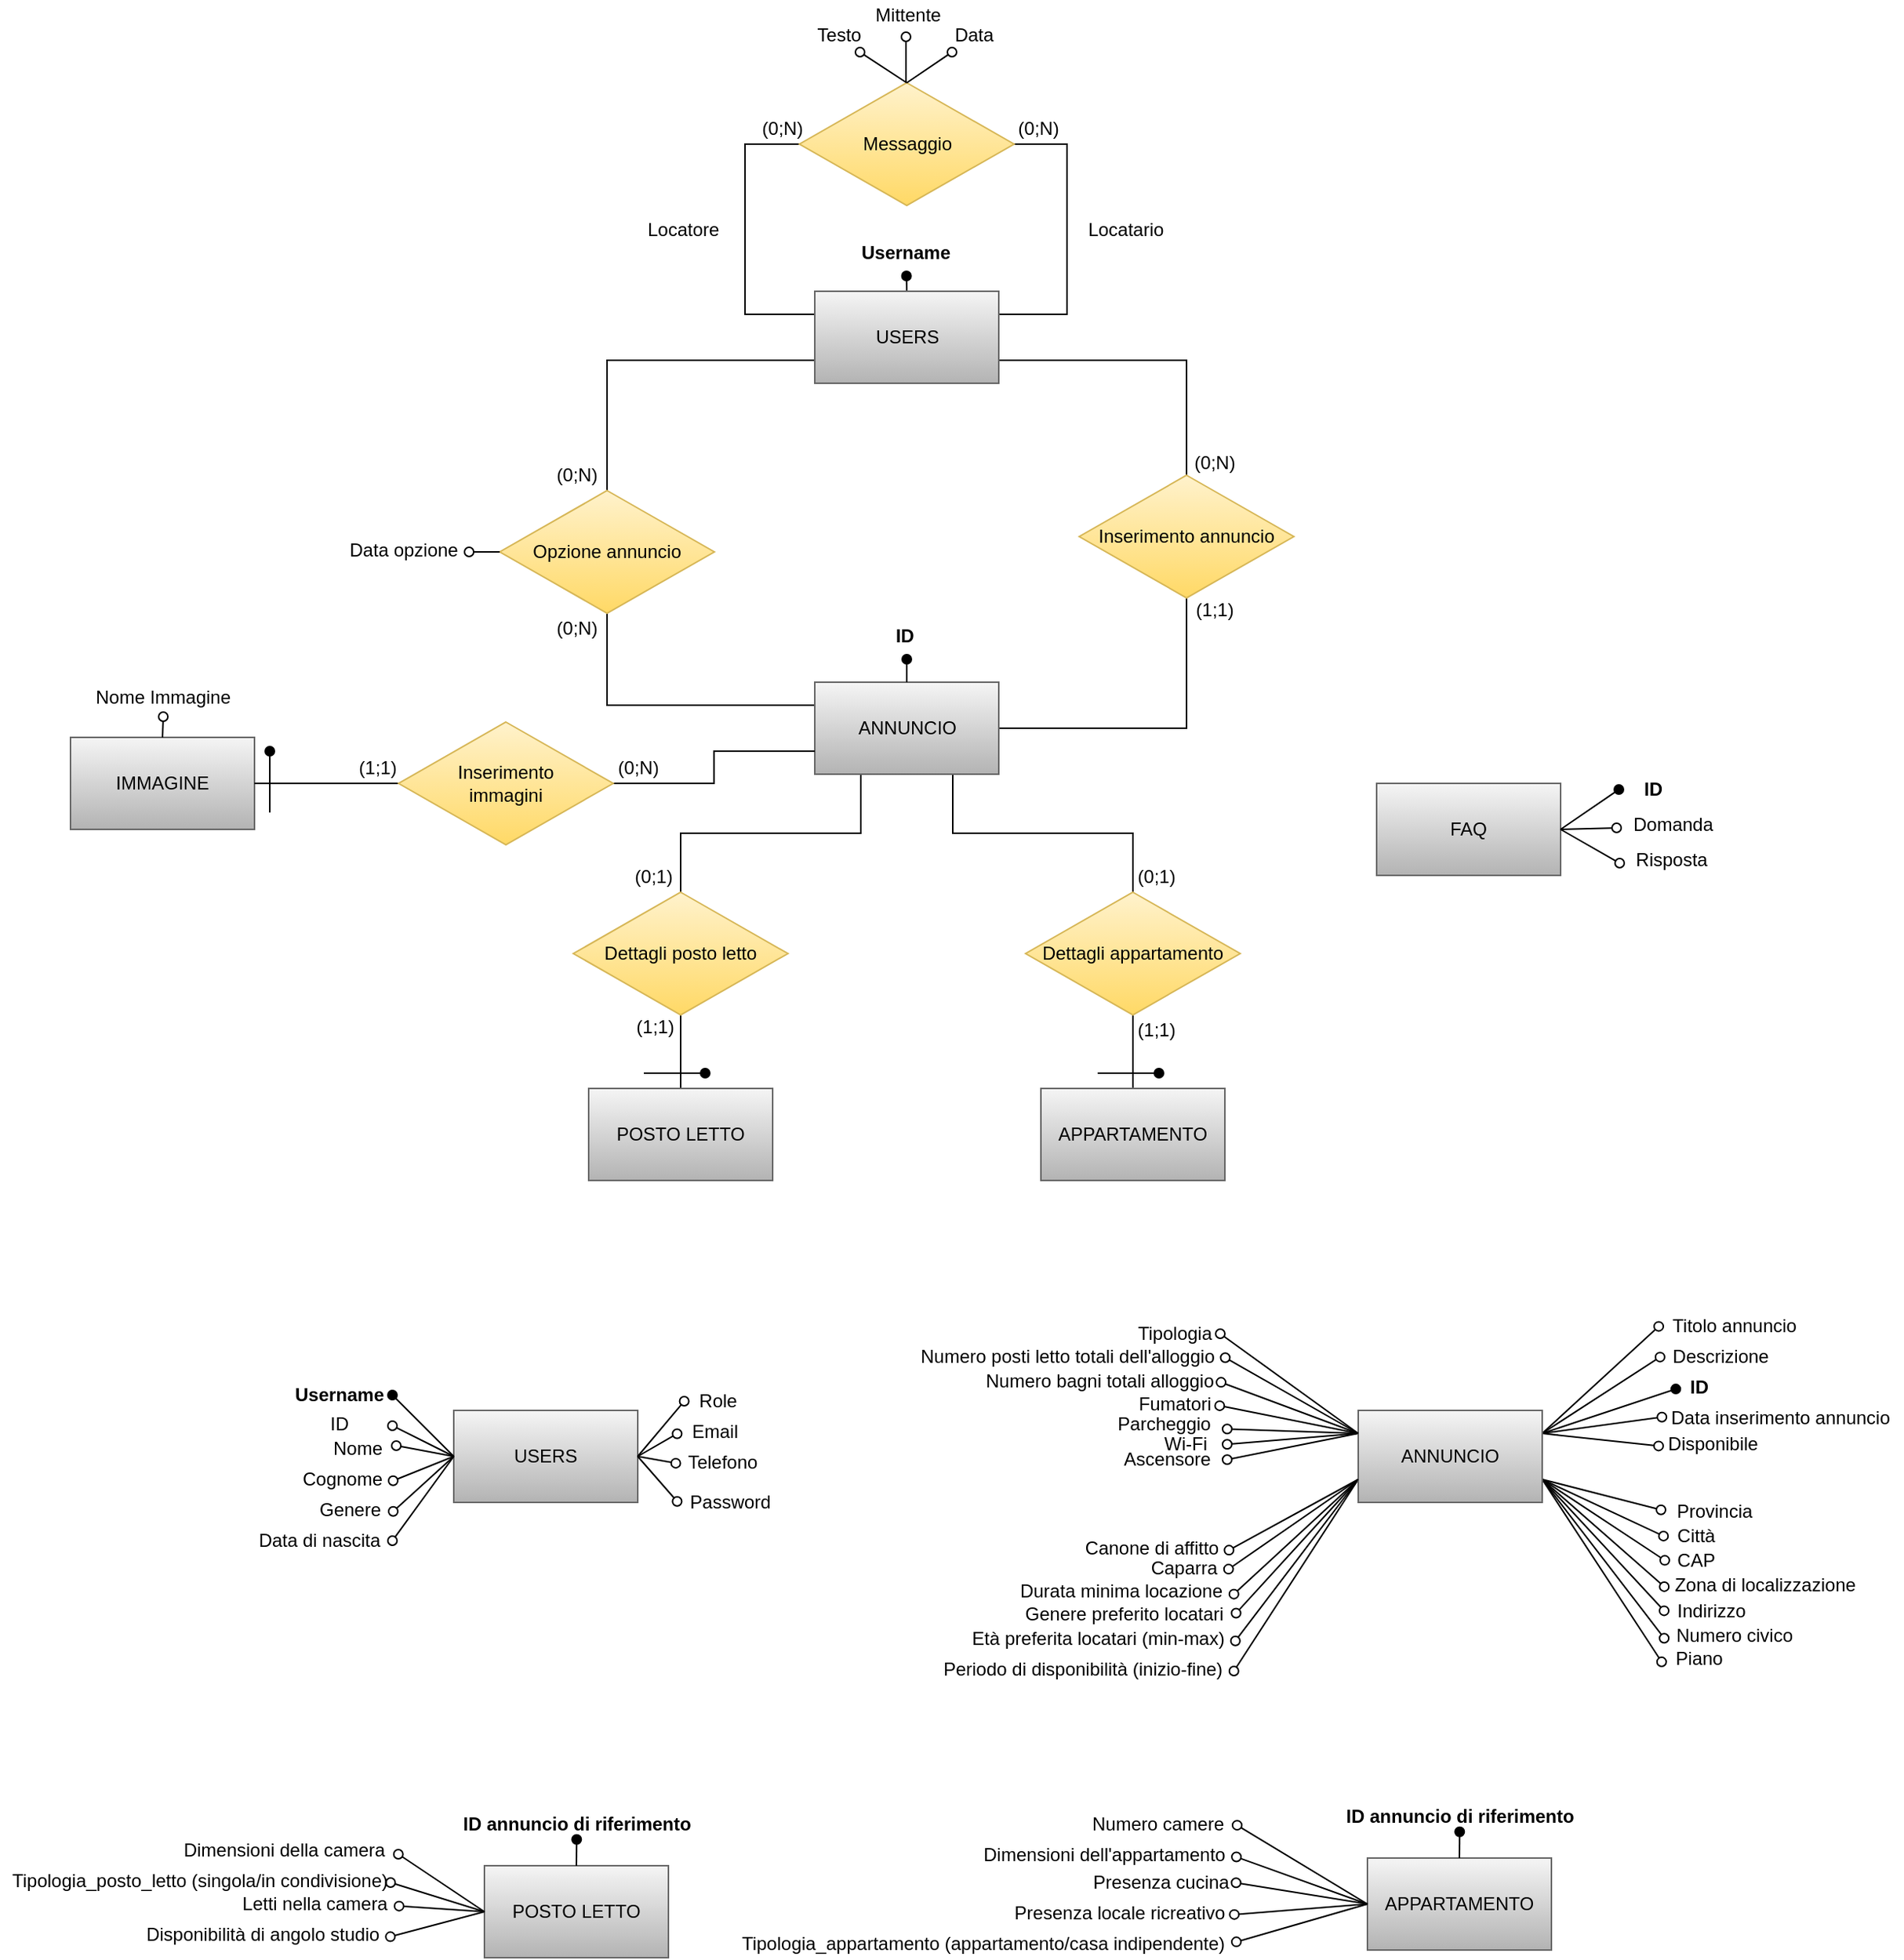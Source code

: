 <mxfile version="18.1.3" type="device"><diagram id="O3zKpDQ2nNEQrpeJruWH" name="Pagina-1"><mxGraphModel dx="4246" dy="598" grid="1" gridSize="10" guides="1" tooltips="1" connect="1" arrows="1" fold="1" page="1" pageScale="1" pageWidth="3300" pageHeight="4681" math="0" shadow="0"><root><mxCell id="0"/><mxCell id="1" parent="0"/><mxCell id="C7hE1TcIRQqq_KR0mx07-32" style="edgeStyle=orthogonalEdgeStyle;rounded=0;orthogonalLoop=1;jettySize=auto;html=1;entryX=0.5;entryY=0;entryDx=0;entryDy=0;endArrow=none;endFill=0;exitX=0;exitY=0.75;exitDx=0;exitDy=0;" parent="1" source="gT-5u3_eLqpOGsdre49_-2" target="C7hE1TcIRQqq_KR0mx07-29" edge="1"><mxGeometry relative="1" as="geometry"><mxPoint x="-1300" y="654" as="sourcePoint"/></mxGeometry></mxCell><mxCell id="C7hE1TcIRQqq_KR0mx07-3" value="" style="endArrow=oval;html=1;rounded=0;exitX=0.5;exitY=0;exitDx=0;exitDy=0;endFill=1;" parent="1" source="gT-5u3_eLqpOGsdre49_-2" target="C7hE1TcIRQqq_KR0mx07-4" edge="1"><mxGeometry width="50" height="50" relative="1" as="geometry"><mxPoint x="-975" y="439" as="sourcePoint"/><mxPoint x="-1005" y="435" as="targetPoint"/></mxGeometry></mxCell><mxCell id="C7hE1TcIRQqq_KR0mx07-4" value="Username" style="text;html=1;strokeColor=none;fillColor=none;align=center;verticalAlign=middle;whiteSpace=wrap;rounded=0;fontStyle=1" parent="1" vertex="1"><mxGeometry x="-1075" y="420" width="60" height="30" as="geometry"/></mxCell><mxCell id="0qXozeDiy7yDxmNitYIF-8" value="" style="edgeStyle=orthogonalEdgeStyle;rounded=0;orthogonalLoop=1;jettySize=auto;html=1;endArrow=none;endFill=0;" parent="1" source="C7hE1TcIRQqq_KR0mx07-8" target="0qXozeDiy7yDxmNitYIF-3" edge="1"><mxGeometry relative="1" as="geometry"/></mxCell><mxCell id="C7hE1TcIRQqq_KR0mx07-8" value="APPARTAMENTO" style="rounded=0;whiteSpace=wrap;html=1;fillColor=#f5f5f5;gradientColor=#b3b3b3;strokeColor=#666666;" parent="1" vertex="1"><mxGeometry x="-957" y="980" width="120" height="60" as="geometry"/></mxCell><mxCell id="C7hE1TcIRQqq_KR0mx07-41" style="edgeStyle=orthogonalEdgeStyle;rounded=0;orthogonalLoop=1;jettySize=auto;html=1;entryX=0.5;entryY=1;entryDx=0;entryDy=0;endArrow=none;endFill=0;" parent="1" source="C7hE1TcIRQqq_KR0mx07-9" target="C7hE1TcIRQqq_KR0mx07-39" edge="1"><mxGeometry relative="1" as="geometry"/></mxCell><mxCell id="C7hE1TcIRQqq_KR0mx07-56" style="edgeStyle=orthogonalEdgeStyle;rounded=0;orthogonalLoop=1;jettySize=auto;html=1;entryX=0.5;entryY=1;entryDx=0;entryDy=0;endArrow=none;endFill=0;exitX=0;exitY=0.25;exitDx=0;exitDy=0;" parent="1" source="C7hE1TcIRQqq_KR0mx07-9" target="C7hE1TcIRQqq_KR0mx07-29" edge="1"><mxGeometry relative="1" as="geometry"><Array as="points"><mxPoint x="-1240" y="730"/></Array></mxGeometry></mxCell><mxCell id="0qXozeDiy7yDxmNitYIF-5" style="edgeStyle=orthogonalEdgeStyle;rounded=0;orthogonalLoop=1;jettySize=auto;html=1;exitX=0.25;exitY=1;exitDx=0;exitDy=0;endArrow=none;endFill=0;" parent="1" source="C7hE1TcIRQqq_KR0mx07-9" target="0qXozeDiy7yDxmNitYIF-4" edge="1"><mxGeometry relative="1" as="geometry"/></mxCell><mxCell id="0qXozeDiy7yDxmNitYIF-6" style="edgeStyle=orthogonalEdgeStyle;rounded=0;orthogonalLoop=1;jettySize=auto;html=1;exitX=0.75;exitY=1;exitDx=0;exitDy=0;entryX=0.5;entryY=0;entryDx=0;entryDy=0;endArrow=none;endFill=0;" parent="1" source="C7hE1TcIRQqq_KR0mx07-9" target="0qXozeDiy7yDxmNitYIF-3" edge="1"><mxGeometry relative="1" as="geometry"/></mxCell><mxCell id="C7hE1TcIRQqq_KR0mx07-9" value="ANNUNCIO" style="rounded=0;whiteSpace=wrap;html=1;fillColor=#f5f5f5;gradientColor=#b3b3b3;strokeColor=#666666;" parent="1" vertex="1"><mxGeometry x="-1104.5" y="715" width="120" height="60" as="geometry"/></mxCell><mxCell id="C7hE1TcIRQqq_KR0mx07-11" value="FAQ" style="rounded=0;whiteSpace=wrap;html=1;fillColor=#f5f5f5;gradientColor=#b3b3b3;strokeColor=#666666;" parent="1" vertex="1"><mxGeometry x="-738" y="781" width="120" height="60" as="geometry"/></mxCell><mxCell id="C7hE1TcIRQqq_KR0mx07-29" value="Opzione annuncio" style="rhombus;whiteSpace=wrap;html=1;fillColor=#fff2cc;gradientColor=#ffd966;strokeColor=#d6b656;" parent="1" vertex="1"><mxGeometry x="-1310" y="590" width="140" height="80" as="geometry"/></mxCell><mxCell id="C7hE1TcIRQqq_KR0mx07-42" style="edgeStyle=orthogonalEdgeStyle;rounded=0;orthogonalLoop=1;jettySize=auto;html=1;entryX=1;entryY=0.75;entryDx=0;entryDy=0;endArrow=none;endFill=0;exitX=0.5;exitY=0;exitDx=0;exitDy=0;" parent="1" source="C7hE1TcIRQqq_KR0mx07-39" target="gT-5u3_eLqpOGsdre49_-2" edge="1"><mxGeometry relative="1" as="geometry"><Array as="points"><mxPoint x="-862" y="505"/></Array><mxPoint x="-740" y="654" as="targetPoint"/></mxGeometry></mxCell><mxCell id="C7hE1TcIRQqq_KR0mx07-39" value="Inserimento annuncio" style="rhombus;whiteSpace=wrap;html=1;fillColor=#fff2cc;gradientColor=#ffd966;strokeColor=#d6b656;" parent="1" vertex="1"><mxGeometry x="-932" y="580" width="140" height="80" as="geometry"/></mxCell><mxCell id="C7hE1TcIRQqq_KR0mx07-54" value="(0;N)" style="text;html=1;align=center;verticalAlign=middle;resizable=0;points=[];autosize=1;strokeColor=none;fillColor=none;" parent="1" vertex="1"><mxGeometry x="-1280" y="570" width="40" height="20" as="geometry"/></mxCell><mxCell id="C7hE1TcIRQqq_KR0mx07-59" value="(0;N)" style="text;html=1;align=center;verticalAlign=middle;resizable=0;points=[];autosize=1;strokeColor=none;fillColor=none;" parent="1" vertex="1"><mxGeometry x="-1280" y="670" width="40" height="20" as="geometry"/></mxCell><mxCell id="C7hE1TcIRQqq_KR0mx07-61" value="(1;1)" style="text;html=1;align=center;verticalAlign=middle;resizable=0;points=[];autosize=1;strokeColor=none;fillColor=none;" parent="1" vertex="1"><mxGeometry x="-864" y="658" width="40" height="20" as="geometry"/></mxCell><mxCell id="C7hE1TcIRQqq_KR0mx07-62" value="(0;N)" style="text;html=1;align=center;verticalAlign=middle;resizable=0;points=[];autosize=1;strokeColor=none;fillColor=none;" parent="1" vertex="1"><mxGeometry x="-864" y="562" width="40" height="20" as="geometry"/></mxCell><mxCell id="C7hE1TcIRQqq_KR0mx07-64" value="USERS" style="rounded=0;whiteSpace=wrap;html=1;fillColor=#f5f5f5;gradientColor=#b3b3b3;strokeColor=#666666;" parent="1" vertex="1"><mxGeometry x="-1340" y="1190" width="120" height="60" as="geometry"/></mxCell><mxCell id="C7hE1TcIRQqq_KR0mx07-65" value="Username" style="text;html=1;align=center;verticalAlign=middle;resizable=0;points=[];autosize=1;strokeColor=none;fillColor=none;fontStyle=1" parent="1" vertex="1"><mxGeometry x="-1450.5" y="1170" width="70" height="20" as="geometry"/></mxCell><mxCell id="C7hE1TcIRQqq_KR0mx07-66" value="Nome" style="text;html=1;align=center;verticalAlign=middle;resizable=0;points=[];autosize=1;strokeColor=none;fillColor=none;" parent="1" vertex="1"><mxGeometry x="-1428" y="1205" width="50" height="20" as="geometry"/></mxCell><mxCell id="C7hE1TcIRQqq_KR0mx07-67" value="Cognome" style="text;html=1;align=center;verticalAlign=middle;resizable=0;points=[];autosize=1;strokeColor=none;fillColor=none;" parent="1" vertex="1"><mxGeometry x="-1448" y="1225" width="70" height="20" as="geometry"/></mxCell><mxCell id="C7hE1TcIRQqq_KR0mx07-68" value="Data di nascita" style="text;html=1;align=center;verticalAlign=middle;resizable=0;points=[];autosize=1;strokeColor=none;fillColor=none;" parent="1" vertex="1"><mxGeometry x="-1478" y="1265" width="100" height="20" as="geometry"/></mxCell><mxCell id="C7hE1TcIRQqq_KR0mx07-69" value="Genere" style="text;html=1;align=center;verticalAlign=middle;resizable=0;points=[];autosize=1;strokeColor=none;fillColor=none;" parent="1" vertex="1"><mxGeometry x="-1438" y="1245" width="60" height="20" as="geometry"/></mxCell><mxCell id="C7hE1TcIRQqq_KR0mx07-70" value="Email" style="text;html=1;align=center;verticalAlign=middle;resizable=0;points=[];autosize=1;strokeColor=none;fillColor=none;" parent="1" vertex="1"><mxGeometry x="-1195" y="1194" width="50" height="20" as="geometry"/></mxCell><mxCell id="C7hE1TcIRQqq_KR0mx07-71" value="Telefono" style="text;html=1;align=center;verticalAlign=middle;resizable=0;points=[];autosize=1;strokeColor=none;fillColor=none;" parent="1" vertex="1"><mxGeometry x="-1195" y="1214" width="60" height="20" as="geometry"/></mxCell><mxCell id="C7hE1TcIRQqq_KR0mx07-80" value="POSTO LETTO" style="rounded=0;whiteSpace=wrap;html=1;fillColor=#f5f5f5;gradientColor=#b3b3b3;strokeColor=#666666;" parent="1" vertex="1"><mxGeometry x="-1320" y="1487" width="120" height="60" as="geometry"/></mxCell><mxCell id="C7hE1TcIRQqq_KR0mx07-85" value="Tipologia_posto_letto&amp;nbsp;(singola/in condivisione)" style="text;html=1;align=center;verticalAlign=middle;resizable=0;points=[];autosize=1;strokeColor=none;fillColor=none;" parent="1" vertex="1"><mxGeometry x="-1636" y="1487" width="260" height="20" as="geometry"/></mxCell><mxCell id="C7hE1TcIRQqq_KR0mx07-106" value="Dimensioni della camera" style="text;html=1;align=center;verticalAlign=middle;resizable=0;points=[];autosize=1;strokeColor=none;fillColor=none;" parent="1" vertex="1"><mxGeometry x="-1526" y="1467" width="150" height="20" as="geometry"/></mxCell><mxCell id="C7hE1TcIRQqq_KR0mx07-107" value="Numero posti letto totali dell'alloggio" style="text;html=1;align=center;verticalAlign=middle;resizable=0;points=[];autosize=1;strokeColor=none;fillColor=none;" parent="1" vertex="1"><mxGeometry x="-1045.5" y="1144.5" width="210" height="20" as="geometry"/></mxCell><mxCell id="C7hE1TcIRQqq_KR0mx07-108" value="Letti nella camera" style="text;html=1;align=center;verticalAlign=middle;resizable=0;points=[];autosize=1;strokeColor=none;fillColor=none;" parent="1" vertex="1"><mxGeometry x="-1486" y="1502" width="110" height="20" as="geometry"/></mxCell><mxCell id="C7hE1TcIRQqq_KR0mx07-109" value="Disponibilità di angolo studio" style="text;html=1;align=center;verticalAlign=middle;resizable=0;points=[];autosize=1;strokeColor=none;fillColor=none;" parent="1" vertex="1"><mxGeometry x="-1550.5" y="1522" width="170" height="20" as="geometry"/></mxCell><mxCell id="C7hE1TcIRQqq_KR0mx07-112" value="APPARTAMENTO" style="rounded=0;whiteSpace=wrap;html=1;fillColor=#f5f5f5;gradientColor=#b3b3b3;strokeColor=#666666;" parent="1" vertex="1"><mxGeometry x="-744" y="1482" width="120" height="60" as="geometry"/></mxCell><mxCell id="C7hE1TcIRQqq_KR0mx07-113" value="Descrizione" style="text;html=1;align=center;verticalAlign=middle;resizable=0;points=[];autosize=1;strokeColor=none;fillColor=none;" parent="1" vertex="1"><mxGeometry x="-554" y="1144.5" width="80" height="20" as="geometry"/></mxCell><mxCell id="C7hE1TcIRQqq_KR0mx07-114" value="Titolo annuncio" style="text;html=1;align=center;verticalAlign=middle;resizable=0;points=[];autosize=1;strokeColor=none;fillColor=none;" parent="1" vertex="1"><mxGeometry x="-555" y="1124.5" width="100" height="20" as="geometry"/></mxCell><mxCell id="C7hE1TcIRQqq_KR0mx07-115" value="&lt;b&gt;ID&lt;/b&gt;" style="text;html=1;align=center;verticalAlign=middle;resizable=0;points=[];autosize=1;strokeColor=none;fillColor=none;" parent="1" vertex="1"><mxGeometry x="-543" y="1164.5" width="30" height="20" as="geometry"/></mxCell><mxCell id="C7hE1TcIRQqq_KR0mx07-118" value="Canone di affitto" style="text;html=1;align=center;verticalAlign=middle;resizable=0;points=[];autosize=1;strokeColor=none;fillColor=none;" parent="1" vertex="1"><mxGeometry x="-935.5" y="1270" width="100" height="20" as="geometry"/></mxCell><mxCell id="C7hE1TcIRQqq_KR0mx07-119" value="Periodo di disponibilità (inizio-fine)" style="text;html=1;align=center;verticalAlign=middle;resizable=0;points=[];autosize=1;strokeColor=none;fillColor=none;" parent="1" vertex="1"><mxGeometry x="-1030.5" y="1349" width="200" height="20" as="geometry"/></mxCell><mxCell id="C7hE1TcIRQqq_KR0mx07-120" value="Durata minima locazione" style="text;html=1;align=center;verticalAlign=middle;resizable=0;points=[];autosize=1;strokeColor=none;fillColor=none;" parent="1" vertex="1"><mxGeometry x="-980.5" y="1298" width="150" height="20" as="geometry"/></mxCell><mxCell id="C7hE1TcIRQqq_KR0mx07-121" value="Genere preferito locatari" style="text;html=1;align=center;verticalAlign=middle;resizable=0;points=[];autosize=1;strokeColor=none;fillColor=none;" parent="1" vertex="1"><mxGeometry x="-978.5" y="1313" width="150" height="20" as="geometry"/></mxCell><mxCell id="C7hE1TcIRQqq_KR0mx07-122" value="Età preferita locatari (min-max)" style="text;html=1;align=center;verticalAlign=middle;resizable=0;points=[];autosize=1;strokeColor=none;fillColor=none;" parent="1" vertex="1"><mxGeometry x="-1010.5" y="1329" width="180" height="20" as="geometry"/></mxCell><mxCell id="C7hE1TcIRQqq_KR0mx07-123" value="Fumatori" style="text;html=1;align=center;verticalAlign=middle;resizable=0;points=[];autosize=1;strokeColor=none;fillColor=none;" parent="1" vertex="1"><mxGeometry x="-900.5" y="1176.09" width="60" height="20" as="geometry"/></mxCell><mxCell id="C7hE1TcIRQqq_KR0mx07-125" value="Numero camere" style="text;html=1;align=center;verticalAlign=middle;resizable=0;points=[];autosize=1;strokeColor=none;fillColor=none;" parent="1" vertex="1"><mxGeometry x="-931" y="1450" width="100" height="20" as="geometry"/></mxCell><mxCell id="C7hE1TcIRQqq_KR0mx07-126" value="Piano" style="text;html=1;align=center;verticalAlign=middle;resizable=0;points=[];autosize=1;strokeColor=none;fillColor=none;" parent="1" vertex="1"><mxGeometry x="-553" y="1342" width="50" height="20" as="geometry"/></mxCell><mxCell id="C7hE1TcIRQqq_KR0mx07-127" value="Numero bagni totali alloggio" style="text;html=1;align=center;verticalAlign=middle;resizable=0;points=[];autosize=1;strokeColor=none;fillColor=none;" parent="1" vertex="1"><mxGeometry x="-999" y="1160.5" width="160" height="20" as="geometry"/></mxCell><mxCell id="C7hE1TcIRQqq_KR0mx07-128" value="Ascensore" style="text;html=1;align=center;verticalAlign=middle;resizable=0;points=[];autosize=1;strokeColor=none;fillColor=none;" parent="1" vertex="1"><mxGeometry x="-910.5" y="1211.91" width="70" height="20" as="geometry"/></mxCell><mxCell id="C7hE1TcIRQqq_KR0mx07-129" value="Data inserimento annuncio" style="text;html=1;align=center;verticalAlign=middle;resizable=0;points=[];autosize=1;strokeColor=none;fillColor=none;" parent="1" vertex="1"><mxGeometry x="-555" y="1184.5" width="160" height="20" as="geometry"/></mxCell><mxCell id="C7hE1TcIRQqq_KR0mx07-130" value="Dimensioni dell'appartamento" style="text;html=1;align=center;verticalAlign=middle;resizable=0;points=[];autosize=1;strokeColor=none;fillColor=none;" parent="1" vertex="1"><mxGeometry x="-1001" y="1470" width="170" height="20" as="geometry"/></mxCell><mxCell id="C7hE1TcIRQqq_KR0mx07-131" value="Wi-Fi" style="text;html=1;align=center;verticalAlign=middle;resizable=0;points=[];autosize=1;strokeColor=none;fillColor=none;" parent="1" vertex="1"><mxGeometry x="-883.5" y="1202.09" width="40" height="20" as="geometry"/></mxCell><mxCell id="C7hE1TcIRQqq_KR0mx07-132" value="Presenza cucina" style="text;html=1;align=center;verticalAlign=middle;resizable=0;points=[];autosize=1;strokeColor=none;fillColor=none;" parent="1" vertex="1"><mxGeometry x="-929" y="1487.5" width="100" height="20" as="geometry"/></mxCell><mxCell id="C7hE1TcIRQqq_KR0mx07-133" value="Presenza locale ricreativo" style="text;html=1;align=center;verticalAlign=middle;resizable=0;points=[];autosize=1;strokeColor=none;fillColor=none;" parent="1" vertex="1"><mxGeometry x="-981" y="1507.5" width="150" height="20" as="geometry"/></mxCell><mxCell id="C7hE1TcIRQqq_KR0mx07-134" value="Zona di localizzazione" style="text;html=1;align=center;verticalAlign=middle;resizable=0;points=[];autosize=1;strokeColor=none;fillColor=none;" parent="1" vertex="1"><mxGeometry x="-550" y="1294" width="130" height="20" as="geometry"/></mxCell><mxCell id="C7hE1TcIRQqq_KR0mx07-135" value="Città" style="text;html=1;align=center;verticalAlign=middle;resizable=0;points=[];autosize=1;strokeColor=none;fillColor=none;" parent="1" vertex="1"><mxGeometry x="-550" y="1262" width="40" height="20" as="geometry"/></mxCell><mxCell id="C7hE1TcIRQqq_KR0mx07-136" value="CAP" style="text;html=1;align=center;verticalAlign=middle;resizable=0;points=[];autosize=1;strokeColor=none;fillColor=none;" parent="1" vertex="1"><mxGeometry x="-550" y="1278" width="40" height="20" as="geometry"/></mxCell><mxCell id="C7hE1TcIRQqq_KR0mx07-137" value="Provincia" style="text;html=1;align=center;verticalAlign=middle;resizable=0;points=[];autosize=1;strokeColor=none;fillColor=none;" parent="1" vertex="1"><mxGeometry x="-553" y="1246" width="70" height="20" as="geometry"/></mxCell><mxCell id="C7hE1TcIRQqq_KR0mx07-138" value="Indirizzo" style="text;html=1;align=center;verticalAlign=middle;resizable=0;points=[];autosize=1;strokeColor=none;fillColor=none;" parent="1" vertex="1"><mxGeometry x="-550" y="1311" width="60" height="20" as="geometry"/></mxCell><mxCell id="C7hE1TcIRQqq_KR0mx07-139" value="Numero civico" style="text;html=1;align=center;verticalAlign=middle;resizable=0;points=[];autosize=1;strokeColor=none;fillColor=none;" parent="1" vertex="1"><mxGeometry x="-550" y="1327" width="90" height="20" as="geometry"/></mxCell><mxCell id="C7hE1TcIRQqq_KR0mx07-140" value="" style="endArrow=oval;html=1;rounded=0;exitX=1;exitY=0.5;exitDx=0;exitDy=0;endFill=0;entryX=-0.058;entryY=0.6;entryDx=0;entryDy=0;entryPerimeter=0;" parent="1" source="C7hE1TcIRQqq_KR0mx07-11" target="C7hE1TcIRQqq_KR0mx07-141" edge="1"><mxGeometry width="50" height="50" relative="1" as="geometry"><mxPoint x="-358" y="605" as="sourcePoint"/><mxPoint x="-578" y="821" as="targetPoint"/></mxGeometry></mxCell><mxCell id="C7hE1TcIRQqq_KR0mx07-141" value="Risposta" style="text;html=1;align=center;verticalAlign=middle;resizable=0;points=[];autosize=1;strokeColor=none;fillColor=none;" parent="1" vertex="1"><mxGeometry x="-576" y="821" width="60" height="20" as="geometry"/></mxCell><mxCell id="C7hE1TcIRQqq_KR0mx07-143" value="Domanda" style="text;html=1;align=center;verticalAlign=middle;resizable=0;points=[];autosize=1;strokeColor=none;fillColor=none;fontStyle=0" parent="1" vertex="1"><mxGeometry x="-580" y="798" width="70" height="20" as="geometry"/></mxCell><mxCell id="C7hE1TcIRQqq_KR0mx07-144" value="Tipologia_appartamento (appartamento/casa indipendente)" style="text;html=1;align=center;verticalAlign=middle;resizable=0;points=[];autosize=1;strokeColor=none;fillColor=none;" parent="1" vertex="1"><mxGeometry x="-1160.5" y="1527.5" width="330" height="20" as="geometry"/></mxCell><mxCell id="C7hE1TcIRQqq_KR0mx07-146" value="Disponibile" style="text;html=1;align=center;verticalAlign=middle;resizable=0;points=[];autosize=1;strokeColor=none;fillColor=none;" parent="1" vertex="1"><mxGeometry x="-554" y="1201.5" width="70" height="20" as="geometry"/></mxCell><mxCell id="C7hE1TcIRQqq_KR0mx07-147" value="" style="endArrow=oval;html=1;rounded=0;exitX=0;exitY=0.5;exitDx=0;exitDy=0;endFill=0;entryX=1.01;entryY=0.4;entryDx=0;entryDy=0;entryPerimeter=0;" parent="1" source="C7hE1TcIRQqq_KR0mx07-64" target="C7hE1TcIRQqq_KR0mx07-66" edge="1"><mxGeometry width="50" height="50" relative="1" as="geometry"><mxPoint x="-1540" y="820" as="sourcePoint"/><mxPoint x="-1380" y="1200" as="targetPoint"/></mxGeometry></mxCell><mxCell id="C7hE1TcIRQqq_KR0mx07-150" value="" style="endArrow=oval;html=1;rounded=0;exitX=0;exitY=0.5;exitDx=0;exitDy=0;endFill=0;entryX=0.978;entryY=0.543;entryDx=0;entryDy=0;entryPerimeter=0;" parent="1" source="C7hE1TcIRQqq_KR0mx07-64" target="C7hE1TcIRQqq_KR0mx07-67" edge="1"><mxGeometry width="50" height="50" relative="1" as="geometry"><mxPoint x="-1330" y="1230.0" as="sourcePoint"/><mxPoint x="-1370" y="1210.0" as="targetPoint"/></mxGeometry></mxCell><mxCell id="C7hE1TcIRQqq_KR0mx07-152" value="" style="endArrow=oval;html=1;rounded=0;exitX=0;exitY=0.5;exitDx=0;exitDy=0;endFill=0;entryX=0.975;entryY=0.543;entryDx=0;entryDy=0;entryPerimeter=0;" parent="1" source="C7hE1TcIRQqq_KR0mx07-64" target="C7hE1TcIRQqq_KR0mx07-69" edge="1"><mxGeometry width="50" height="50" relative="1" as="geometry"><mxPoint x="-1330" y="1230.0" as="sourcePoint"/><mxPoint x="-1369.54" y="1230.86" as="targetPoint"/></mxGeometry></mxCell><mxCell id="C7hE1TcIRQqq_KR0mx07-153" value="" style="endArrow=oval;html=1;rounded=0;endFill=0;entryX=0.98;entryY=0.5;entryDx=0;entryDy=0;entryPerimeter=0;" parent="1" target="C7hE1TcIRQqq_KR0mx07-68" edge="1"><mxGeometry width="50" height="50" relative="1" as="geometry"><mxPoint x="-1340" y="1220" as="sourcePoint"/><mxPoint x="-1369.5" y="1250.86" as="targetPoint"/></mxGeometry></mxCell><mxCell id="C7hE1TcIRQqq_KR0mx07-154" value="" style="endArrow=oval;html=1;rounded=0;exitX=1;exitY=0.5;exitDx=0;exitDy=0;endFill=0;entryX=0.014;entryY=0.561;entryDx=0;entryDy=0;entryPerimeter=0;" parent="1" source="C7hE1TcIRQqq_KR0mx07-64" target="C7hE1TcIRQqq_KR0mx07-70" edge="1"><mxGeometry width="50" height="50" relative="1" as="geometry"><mxPoint x="-1330" y="1230.0" as="sourcePoint"/><mxPoint x="-1370" y="1210.0" as="targetPoint"/></mxGeometry></mxCell><mxCell id="C7hE1TcIRQqq_KR0mx07-155" value="" style="endArrow=oval;html=1;rounded=0;exitX=1;exitY=0.5;exitDx=0;exitDy=0;endFill=0;entryX=-0.003;entryY=0.522;entryDx=0;entryDy=0;entryPerimeter=0;" parent="1" source="C7hE1TcIRQqq_KR0mx07-64" target="C7hE1TcIRQqq_KR0mx07-71" edge="1"><mxGeometry width="50" height="50" relative="1" as="geometry"><mxPoint x="-1210" y="1230.0" as="sourcePoint"/><mxPoint x="-1184.3" y="1215.22" as="targetPoint"/></mxGeometry></mxCell><mxCell id="C7hE1TcIRQqq_KR0mx07-162" value="" style="endArrow=oval;html=1;rounded=0;exitX=0;exitY=0.5;exitDx=0;exitDy=0;endFill=1;" parent="1" source="C7hE1TcIRQqq_KR0mx07-64" edge="1"><mxGeometry width="50" height="50" relative="1" as="geometry"><mxPoint x="-1222" y="850" as="sourcePoint"/><mxPoint x="-1380" y="1180" as="targetPoint"/></mxGeometry></mxCell><mxCell id="C7hE1TcIRQqq_KR0mx07-176" value="" style="endArrow=oval;html=1;rounded=0;endFill=0;exitX=0;exitY=0.5;exitDx=0;exitDy=0;entryX=0.995;entryY=0.565;entryDx=0;entryDy=0;entryPerimeter=0;" parent="1" source="C7hE1TcIRQqq_KR0mx07-80" target="C7hE1TcIRQqq_KR0mx07-109" edge="1"><mxGeometry width="50" height="50" relative="1" as="geometry"><mxPoint x="-1321.5" y="1557" as="sourcePoint"/><mxPoint x="-1371.66" y="1560.9" as="targetPoint"/></mxGeometry></mxCell><mxCell id="C7hE1TcIRQqq_KR0mx07-178" value="" style="endArrow=oval;html=1;rounded=0;endFill=0;exitX=0;exitY=0.25;exitDx=0;exitDy=0;entryX=0.994;entryY=0.556;entryDx=0;entryDy=0;entryPerimeter=0;" parent="1" source="0qXozeDiy7yDxmNitYIF-13" target="C7hE1TcIRQqq_KR0mx07-107" edge="1"><mxGeometry width="50" height="50" relative="1" as="geometry"><mxPoint x="-1330" y="1534" as="sourcePoint"/><mxPoint x="-1389.68" y="1492.72" as="targetPoint"/></mxGeometry></mxCell><mxCell id="C7hE1TcIRQqq_KR0mx07-179" value="" style="endArrow=oval;html=1;rounded=0;endFill=0;exitX=0;exitY=0.5;exitDx=0;exitDy=0;entryX=1.003;entryY=0.566;entryDx=0;entryDy=0;entryPerimeter=0;" parent="1" source="C7hE1TcIRQqq_KR0mx07-80" target="C7hE1TcIRQqq_KR0mx07-108" edge="1"><mxGeometry width="50" height="50" relative="1" as="geometry"><mxPoint x="-1310" y="1512" as="sourcePoint"/><mxPoint x="-1369.26" y="1453.12" as="targetPoint"/></mxGeometry></mxCell><mxCell id="C7hE1TcIRQqq_KR0mx07-180" value="" style="endArrow=oval;html=1;rounded=0;endFill=0;exitX=0;exitY=0.5;exitDx=0;exitDy=0;entryX=0.98;entryY=0.55;entryDx=0;entryDy=0;entryPerimeter=0;" parent="1" source="C7hE1TcIRQqq_KR0mx07-80" target="C7hE1TcIRQqq_KR0mx07-85" edge="1"><mxGeometry width="50" height="50" relative="1" as="geometry"><mxPoint x="-1310" y="1512" as="sourcePoint"/><mxPoint x="-1370.67" y="1434.32" as="targetPoint"/></mxGeometry></mxCell><mxCell id="C7hE1TcIRQqq_KR0mx07-181" value="" style="endArrow=oval;html=1;rounded=0;endFill=0;exitX=0;exitY=0.5;exitDx=0;exitDy=0;entryX=0.999;entryY=0.624;entryDx=0;entryDy=0;entryPerimeter=0;" parent="1" source="C7hE1TcIRQqq_KR0mx07-80" target="C7hE1TcIRQqq_KR0mx07-106" edge="1"><mxGeometry width="50" height="50" relative="1" as="geometry"><mxPoint x="-1310" y="1512" as="sourcePoint"/><mxPoint x="-1370" y="1418.0" as="targetPoint"/></mxGeometry></mxCell><mxCell id="C7hE1TcIRQqq_KR0mx07-183" value="Password" style="text;html=1;align=center;verticalAlign=middle;resizable=0;points=[];autosize=1;strokeColor=none;fillColor=none;" parent="1" vertex="1"><mxGeometry x="-1195" y="1240" width="70" height="20" as="geometry"/></mxCell><mxCell id="C7hE1TcIRQqq_KR0mx07-184" value="" style="endArrow=oval;html=1;rounded=0;endFill=0;entryX=0.01;entryY=0.47;entryDx=0;entryDy=0;entryPerimeter=0;" parent="1" target="C7hE1TcIRQqq_KR0mx07-183" edge="1"><mxGeometry width="50" height="50" relative="1" as="geometry"><mxPoint x="-1220" y="1220" as="sourcePoint"/><mxPoint x="-1185.18" y="1240.44" as="targetPoint"/></mxGeometry></mxCell><mxCell id="C7hE1TcIRQqq_KR0mx07-198" value="" style="endArrow=oval;html=1;rounded=0;endFill=0;exitX=0;exitY=0.75;exitDx=0;exitDy=0;entryX=0.997;entryY=0.55;entryDx=0;entryDy=0;entryPerimeter=0;" parent="1" source="0qXozeDiy7yDxmNitYIF-13" target="C7hE1TcIRQqq_KR0mx07-119" edge="1"><mxGeometry width="50" height="50" relative="1" as="geometry"><mxPoint x="-763.5" y="1234" as="sourcePoint"/><mxPoint x="-819.9" y="1340" as="targetPoint"/></mxGeometry></mxCell><mxCell id="C7hE1TcIRQqq_KR0mx07-199" value="" style="endArrow=oval;html=1;rounded=0;endFill=0;exitX=0;exitY=0.75;exitDx=0;exitDy=0;entryX=1.002;entryY=0.568;entryDx=0;entryDy=0;entryPerimeter=0;" parent="1" source="0qXozeDiy7yDxmNitYIF-13" target="C7hE1TcIRQqq_KR0mx07-122" edge="1"><mxGeometry width="50" height="50" relative="1" as="geometry"><mxPoint x="-763.5" y="1234" as="sourcePoint"/><mxPoint x="-828.5" y="1323" as="targetPoint"/></mxGeometry></mxCell><mxCell id="C7hE1TcIRQqq_KR0mx07-200" value="" style="endArrow=oval;html=1;rounded=0;endFill=0;exitX=0;exitY=0.75;exitDx=0;exitDy=0;entryX=0.992;entryY=0.464;entryDx=0;entryDy=0;entryPerimeter=0;" parent="1" source="0qXozeDiy7yDxmNitYIF-13" target="C7hE1TcIRQqq_KR0mx07-121" edge="1"><mxGeometry width="50" height="50" relative="1" as="geometry"><mxPoint x="-763.5" y="1234" as="sourcePoint"/><mxPoint x="-828.5" y="1313" as="targetPoint"/></mxGeometry></mxCell><mxCell id="C7hE1TcIRQqq_KR0mx07-201" value="" style="endArrow=oval;html=1;rounded=0;endFill=0;entryX=0.996;entryY=0.591;entryDx=0;entryDy=0;entryPerimeter=0;exitX=0;exitY=0.75;exitDx=0;exitDy=0;" parent="1" source="0qXozeDiy7yDxmNitYIF-13" target="C7hE1TcIRQqq_KR0mx07-120" edge="1"><mxGeometry width="50" height="50" relative="1" as="geometry"><mxPoint x="-750" y="1240" as="sourcePoint"/><mxPoint x="-821.7" y="1295.18" as="targetPoint"/></mxGeometry></mxCell><mxCell id="C7hE1TcIRQqq_KR0mx07-202" value="" style="endArrow=oval;html=1;rounded=0;endFill=0;exitX=0;exitY=0.75;exitDx=0;exitDy=0;entryX=1.012;entryY=0.559;entryDx=0;entryDy=0;entryPerimeter=0;" parent="1" source="0qXozeDiy7yDxmNitYIF-13" target="C7hE1TcIRQqq_KR0mx07-118" edge="1"><mxGeometry width="50" height="50" relative="1" as="geometry"><mxPoint x="-763.5" y="1234" as="sourcePoint"/><mxPoint x="-828.5" y="1283" as="targetPoint"/></mxGeometry></mxCell><mxCell id="C7hE1TcIRQqq_KR0mx07-203" value="" style="endArrow=oval;html=1;rounded=0;endFill=0;exitX=0;exitY=0.5;exitDx=0;exitDy=0;entryX=1.003;entryY=0.459;entryDx=0;entryDy=0;entryPerimeter=0;" parent="1" source="C7hE1TcIRQqq_KR0mx07-112" target="C7hE1TcIRQqq_KR0mx07-144" edge="1"><mxGeometry width="50" height="50" relative="1" as="geometry"><mxPoint x="-744" y="1497.18" as="sourcePoint"/><mxPoint x="-803.44" y="1535.4" as="targetPoint"/></mxGeometry></mxCell><mxCell id="C7hE1TcIRQqq_KR0mx07-204" value="" style="endArrow=oval;html=1;rounded=0;endFill=0;exitX=0;exitY=0.5;exitDx=0;exitDy=0;entryX=1.001;entryY=0.566;entryDx=0;entryDy=0;entryPerimeter=0;" parent="1" source="C7hE1TcIRQqq_KR0mx07-112" target="C7hE1TcIRQqq_KR0mx07-133" edge="1"><mxGeometry width="50" height="50" relative="1" as="geometry"><mxPoint x="-744" y="1497.18" as="sourcePoint"/><mxPoint x="-809" y="1523" as="targetPoint"/></mxGeometry></mxCell><mxCell id="C7hE1TcIRQqq_KR0mx07-205" value="" style="endArrow=oval;html=1;rounded=0;endFill=0;exitX=0;exitY=0.25;exitDx=0;exitDy=0;" parent="1" source="0qXozeDiy7yDxmNitYIF-13" edge="1"><mxGeometry width="50" height="50" relative="1" as="geometry"><mxPoint x="-770.5" y="1213.09" as="sourcePoint"/><mxPoint x="-835.5" y="1222.09" as="targetPoint"/></mxGeometry></mxCell><mxCell id="C7hE1TcIRQqq_KR0mx07-206" value="" style="endArrow=oval;html=1;rounded=0;endFill=0;exitX=0;exitY=0.25;exitDx=0;exitDy=0;" parent="1" source="0qXozeDiy7yDxmNitYIF-13" edge="1"><mxGeometry width="50" height="50" relative="1" as="geometry"><mxPoint x="-770.5" y="1213.09" as="sourcePoint"/><mxPoint x="-835.5" y="1212.09" as="targetPoint"/></mxGeometry></mxCell><mxCell id="C7hE1TcIRQqq_KR0mx07-207" value="" style="endArrow=oval;html=1;rounded=0;endFill=0;exitX=0;exitY=0.25;exitDx=0;exitDy=0;entryX=1.002;entryY=0.543;entryDx=0;entryDy=0;entryPerimeter=0;" parent="1" source="0qXozeDiy7yDxmNitYIF-13" target="C7hE1TcIRQqq_KR0mx07-123" edge="1"><mxGeometry width="50" height="50" relative="1" as="geometry"><mxPoint x="-770.5" y="1213.27" as="sourcePoint"/><mxPoint x="-835.5" y="1192.09" as="targetPoint"/></mxGeometry></mxCell><mxCell id="C7hE1TcIRQqq_KR0mx07-208" value="" style="endArrow=oval;html=1;rounded=0;endFill=0;exitX=0;exitY=0.5;exitDx=0;exitDy=0;entryX=0.993;entryY=0.533;entryDx=0;entryDy=0;entryPerimeter=0;" parent="1" source="C7hE1TcIRQqq_KR0mx07-112" target="C7hE1TcIRQqq_KR0mx07-132" edge="1"><mxGeometry width="50" height="50" relative="1" as="geometry"><mxPoint x="-757" y="1536.5" as="sourcePoint"/><mxPoint x="-891.7" y="1357.5" as="targetPoint"/></mxGeometry></mxCell><mxCell id="C7hE1TcIRQqq_KR0mx07-209" value="" style="endArrow=oval;html=1;rounded=0;endFill=0;exitX=0;exitY=0.25;exitDx=0;exitDy=0;entryX=0.997;entryY=0.559;entryDx=0;entryDy=0;entryPerimeter=0;" parent="1" source="0qXozeDiy7yDxmNitYIF-13" target="C7hE1TcIRQqq_KR0mx07-127" edge="1"><mxGeometry width="50" height="50" relative="1" as="geometry"><mxPoint x="-665" y="1541.18" as="sourcePoint"/><mxPoint x="-724.26" y="1482.3" as="targetPoint"/></mxGeometry></mxCell><mxCell id="C7hE1TcIRQqq_KR0mx07-211" value="" style="endArrow=oval;html=1;rounded=0;endFill=0;exitX=0;exitY=0.5;exitDx=0;exitDy=0;entryX=1.02;entryY=0.529;entryDx=0;entryDy=0;entryPerimeter=0;" parent="1" source="C7hE1TcIRQqq_KR0mx07-112" target="C7hE1TcIRQqq_KR0mx07-125" edge="1"><mxGeometry width="50" height="50" relative="1" as="geometry"><mxPoint x="-744" y="1497.18" as="sourcePoint"/><mxPoint x="-804" y="1403.18" as="targetPoint"/></mxGeometry></mxCell><mxCell id="C7hE1TcIRQqq_KR0mx07-212" value="" style="endArrow=oval;html=1;rounded=0;endFill=0;exitX=0;exitY=0.5;exitDx=0;exitDy=0;entryX=1.009;entryY=0.564;entryDx=0;entryDy=0;entryPerimeter=0;" parent="1" source="C7hE1TcIRQqq_KR0mx07-112" target="C7hE1TcIRQqq_KR0mx07-130" edge="1"><mxGeometry width="50" height="50" relative="1" as="geometry"><mxPoint x="-744" y="1497.18" as="sourcePoint"/><mxPoint x="-804.15" y="1388.66" as="targetPoint"/></mxGeometry></mxCell><mxCell id="C7hE1TcIRQqq_KR0mx07-214" value="" style="endArrow=oval;html=1;rounded=0;exitX=1;exitY=0.25;exitDx=0;exitDy=0;endFill=1;entryX=0.005;entryY=0.577;entryDx=0;entryDy=0;entryPerimeter=0;" parent="1" source="0qXozeDiy7yDxmNitYIF-13" target="C7hE1TcIRQqq_KR0mx07-115" edge="1"><mxGeometry width="50" height="50" relative="1" as="geometry"><mxPoint x="-611" y="1235.5" as="sourcePoint"/><mxPoint x="-560.96" y="1160.1" as="targetPoint"/></mxGeometry></mxCell><mxCell id="C7hE1TcIRQqq_KR0mx07-215" value="" style="endArrow=oval;html=1;rounded=0;exitX=1;exitY=0.25;exitDx=0;exitDy=0;endFill=0;entryX=0.01;entryY=0.535;entryDx=0;entryDy=0;entryPerimeter=0;" parent="1" source="0qXozeDiy7yDxmNitYIF-13" target="C7hE1TcIRQqq_KR0mx07-114" edge="1"><mxGeometry width="50" height="50" relative="1" as="geometry"><mxPoint x="-611" y="1235.5" as="sourcePoint"/><mxPoint x="-564.5" y="1124.5" as="targetPoint"/></mxGeometry></mxCell><mxCell id="C7hE1TcIRQqq_KR0mx07-216" value="" style="endArrow=oval;html=1;rounded=0;endFill=0;entryX=0.011;entryY=0.535;entryDx=0;entryDy=0;entryPerimeter=0;exitX=1;exitY=0.25;exitDx=0;exitDy=0;" parent="1" source="0qXozeDiy7yDxmNitYIF-13" target="C7hE1TcIRQqq_KR0mx07-113" edge="1"><mxGeometry width="50" height="50" relative="1" as="geometry"><mxPoint x="-630" y="1200" as="sourcePoint"/><mxPoint x="-560.96" y="1140.54" as="targetPoint"/></mxGeometry></mxCell><mxCell id="C7hE1TcIRQqq_KR0mx07-217" value="" style="endArrow=oval;html=1;rounded=0;exitX=1;exitY=0.25;exitDx=0;exitDy=0;endFill=0;entryX=-0.007;entryY=0.494;entryDx=0;entryDy=0;entryPerimeter=0;" parent="1" source="0qXozeDiy7yDxmNitYIF-13" edge="1"><mxGeometry width="50" height="50" relative="1" as="geometry"><mxPoint x="-611" y="1235.5" as="sourcePoint"/><mxPoint x="-551.91" y="1194.38" as="targetPoint"/></mxGeometry></mxCell><mxCell id="C7hE1TcIRQqq_KR0mx07-219" value="" style="endArrow=oval;html=1;rounded=0;exitX=1;exitY=0.75;exitDx=0;exitDy=0;endFill=0;entryX=0.007;entryY=0.444;entryDx=0;entryDy=0;entryPerimeter=0;" parent="1" source="0qXozeDiy7yDxmNitYIF-13" target="C7hE1TcIRQqq_KR0mx07-137" edge="1"><mxGeometry width="50" height="50" relative="1" as="geometry"><mxPoint x="-610" y="1255.0" as="sourcePoint"/><mxPoint x="-560.03" y="1230.04" as="targetPoint"/></mxGeometry></mxCell><mxCell id="C7hE1TcIRQqq_KR0mx07-220" value="" style="endArrow=oval;html=1;rounded=0;exitX=1;exitY=0.75;exitDx=0;exitDy=0;endFill=0;entryX=-0.022;entryY=0.498;entryDx=0;entryDy=0;entryPerimeter=0;" parent="1" source="0qXozeDiy7yDxmNitYIF-13" target="C7hE1TcIRQqq_KR0mx07-135" edge="1"><mxGeometry width="50" height="50" relative="1" as="geometry"><mxPoint x="-610" y="1255.0" as="sourcePoint"/><mxPoint x="-561.72" y="1248.92" as="targetPoint"/></mxGeometry></mxCell><mxCell id="C7hE1TcIRQqq_KR0mx07-221" value="" style="endArrow=oval;html=1;rounded=0;exitX=1;exitY=0.75;exitDx=0;exitDy=0;endFill=0;entryX=-0.001;entryY=0.49;entryDx=0;entryDy=0;entryPerimeter=0;" parent="1" source="0qXozeDiy7yDxmNitYIF-13" target="C7hE1TcIRQqq_KR0mx07-136" edge="1"><mxGeometry width="50" height="50" relative="1" as="geometry"><mxPoint x="-610" y="1255.0" as="sourcePoint"/><mxPoint x="-561.72" y="1265.28" as="targetPoint"/></mxGeometry></mxCell><mxCell id="C7hE1TcIRQqq_KR0mx07-222" value="" style="endArrow=oval;html=1;rounded=0;exitX=1;exitY=0.75;exitDx=0;exitDy=0;endFill=0;entryX=-0.003;entryY=0.548;entryDx=0;entryDy=0;entryPerimeter=0;" parent="1" source="0qXozeDiy7yDxmNitYIF-13" target="C7hE1TcIRQqq_KR0mx07-134" edge="1"><mxGeometry width="50" height="50" relative="1" as="geometry"><mxPoint x="-610" y="1255.0" as="sourcePoint"/><mxPoint x="-549.17" y="1287.2" as="targetPoint"/></mxGeometry></mxCell><mxCell id="C7hE1TcIRQqq_KR0mx07-223" value="" style="endArrow=oval;html=1;rounded=0;exitX=1;exitY=0.75;exitDx=0;exitDy=0;endFill=0;entryX=-0.008;entryY=0.485;entryDx=0;entryDy=0;entryPerimeter=0;" parent="1" source="0qXozeDiy7yDxmNitYIF-13" target="C7hE1TcIRQqq_KR0mx07-138" edge="1"><mxGeometry width="50" height="50" relative="1" as="geometry"><mxPoint x="-610" y="1255.0" as="sourcePoint"/><mxPoint x="-559.62" y="1299.84" as="targetPoint"/></mxGeometry></mxCell><mxCell id="C7hE1TcIRQqq_KR0mx07-224" value="" style="endArrow=oval;html=1;rounded=0;exitX=1;exitY=0.75;exitDx=0;exitDy=0;endFill=0;entryX=-0.005;entryY=0.581;entryDx=0;entryDy=0;entryPerimeter=0;" parent="1" source="0qXozeDiy7yDxmNitYIF-13" target="C7hE1TcIRQqq_KR0mx07-139" edge="1"><mxGeometry width="50" height="50" relative="1" as="geometry"><mxPoint x="-610" y="1255.0" as="sourcePoint"/><mxPoint x="-559.1" y="1315.94" as="targetPoint"/></mxGeometry></mxCell><mxCell id="C7hE1TcIRQqq_KR0mx07-225" value="" style="endArrow=oval;html=1;rounded=0;exitX=1;exitY=0.75;exitDx=0;exitDy=0;endFill=0;entryX=0.018;entryY=0.602;entryDx=0;entryDy=0;entryPerimeter=0;" parent="1" source="0qXozeDiy7yDxmNitYIF-13" target="C7hE1TcIRQqq_KR0mx07-126" edge="1"><mxGeometry width="50" height="50" relative="1" as="geometry"><mxPoint x="-610" y="1255.0" as="sourcePoint"/><mxPoint x="-560" y="1330.04" as="targetPoint"/></mxGeometry></mxCell><mxCell id="C7hE1TcIRQqq_KR0mx07-226" value="" style="endArrow=oval;html=1;rounded=0;exitX=1;exitY=0.25;exitDx=0;exitDy=0;endFill=0;entryX=-0.001;entryY=0.585;entryDx=0;entryDy=0;entryPerimeter=0;" parent="1" source="0qXozeDiy7yDxmNitYIF-13" target="C7hE1TcIRQqq_KR0mx07-146" edge="1"><mxGeometry width="50" height="50" relative="1" as="geometry"><mxPoint x="-610" y="1255.0" as="sourcePoint"/><mxPoint x="-559.37" y="1367.88" as="targetPoint"/></mxGeometry></mxCell><mxCell id="C7hE1TcIRQqq_KR0mx07-229" value="ID&amp;nbsp;" style="text;html=1;strokeColor=none;fillColor=none;align=center;verticalAlign=middle;whiteSpace=wrap;rounded=0;fontStyle=1" parent="1" vertex="1"><mxGeometry x="-1084.5" y="670" width="80" height="30" as="geometry"/></mxCell><mxCell id="C7hE1TcIRQqq_KR0mx07-230" value="" style="endArrow=oval;html=1;rounded=0;exitX=0.5;exitY=0;exitDx=0;exitDy=0;endFill=1;entryX=0.5;entryY=1;entryDx=0;entryDy=0;" parent="1" source="C7hE1TcIRQqq_KR0mx07-9" target="C7hE1TcIRQqq_KR0mx07-229" edge="1"><mxGeometry width="50" height="50" relative="1" as="geometry"><mxPoint x="-770" y="880" as="sourcePoint"/><mxPoint x="-750" y="880" as="targetPoint"/></mxGeometry></mxCell><mxCell id="NfyPmBd88ZcC2sg1bYUx-1" value="Parcheggio" style="text;html=1;align=center;verticalAlign=middle;resizable=0;points=[];autosize=1;strokeColor=none;fillColor=none;" parent="1" vertex="1"><mxGeometry x="-917.5" y="1189.09" width="80" height="20" as="geometry"/></mxCell><mxCell id="NfyPmBd88ZcC2sg1bYUx-2" value="" style="endArrow=oval;html=1;rounded=0;endFill=0;exitX=0;exitY=0.25;exitDx=0;exitDy=0;" parent="1" source="0qXozeDiy7yDxmNitYIF-13" edge="1"><mxGeometry width="50" height="50" relative="1" as="geometry"><mxPoint x="-770.5" y="1213.09" as="sourcePoint"/><mxPoint x="-835.5" y="1202.09" as="targetPoint"/></mxGeometry></mxCell><mxCell id="OVplGScndYINIynV8gTi-2" style="edgeStyle=orthogonalEdgeStyle;rounded=0;orthogonalLoop=1;jettySize=auto;html=1;entryX=1;entryY=0.25;entryDx=0;entryDy=0;endArrow=none;endFill=0;" parent="1" source="OVplGScndYINIynV8gTi-1" target="gT-5u3_eLqpOGsdre49_-2" edge="1"><mxGeometry relative="1" as="geometry"><mxPoint x="-845" y="403" as="targetPoint"/><Array as="points"><mxPoint x="-940" y="364"/><mxPoint x="-940" y="475"/></Array></mxGeometry></mxCell><mxCell id="OVplGScndYINIynV8gTi-3" style="edgeStyle=orthogonalEdgeStyle;rounded=0;orthogonalLoop=1;jettySize=auto;html=1;entryX=0;entryY=0.25;entryDx=0;entryDy=0;endArrow=none;endFill=0;" parent="1" source="OVplGScndYINIynV8gTi-1" target="gT-5u3_eLqpOGsdre49_-2" edge="1"><mxGeometry relative="1" as="geometry"><mxPoint x="-1255" y="403" as="targetPoint"/><Array as="points"><mxPoint x="-1150" y="364"/><mxPoint x="-1150" y="475"/></Array></mxGeometry></mxCell><mxCell id="OVplGScndYINIynV8gTi-1" value="Messaggio" style="rhombus;whiteSpace=wrap;html=1;fillColor=#fff2cc;gradientColor=#ffd966;strokeColor=#d6b656;" parent="1" vertex="1"><mxGeometry x="-1114.5" y="324" width="140" height="80" as="geometry"/></mxCell><mxCell id="OVplGScndYINIynV8gTi-4" value="" style="endArrow=oval;html=1;rounded=0;exitX=0.5;exitY=0;exitDx=0;exitDy=0;endFill=0;" parent="1" source="OVplGScndYINIynV8gTi-1" edge="1"><mxGeometry width="50" height="50" relative="1" as="geometry"><mxPoint x="-1263" y="640" as="sourcePoint"/><mxPoint x="-1075" y="304" as="targetPoint"/></mxGeometry></mxCell><mxCell id="OVplGScndYINIynV8gTi-5" value="Testo" style="text;html=1;align=center;verticalAlign=middle;resizable=0;points=[];autosize=1;strokeColor=none;fillColor=none;" parent="1" vertex="1"><mxGeometry x="-1109" y="283" width="40" height="20" as="geometry"/></mxCell><mxCell id="OVplGScndYINIynV8gTi-6" value="" style="endArrow=oval;html=1;rounded=0;exitX=0.5;exitY=0;exitDx=0;exitDy=0;endFill=0;" parent="1" source="OVplGScndYINIynV8gTi-1" edge="1"><mxGeometry width="50" height="50" relative="1" as="geometry"><mxPoint x="-1034.5" y="334" as="sourcePoint"/><mxPoint x="-1015" y="304" as="targetPoint"/></mxGeometry></mxCell><mxCell id="OVplGScndYINIynV8gTi-7" value="Data" style="text;html=1;align=center;verticalAlign=middle;resizable=0;points=[];autosize=1;strokeColor=none;fillColor=none;" parent="1" vertex="1"><mxGeometry x="-1021" y="283" width="40" height="20" as="geometry"/></mxCell><mxCell id="OVplGScndYINIynV8gTi-8" value="(0;N)" style="text;html=1;align=center;verticalAlign=middle;resizable=0;points=[];autosize=1;strokeColor=none;fillColor=none;" parent="1" vertex="1"><mxGeometry x="-1146" y="344" width="40" height="20" as="geometry"/></mxCell><mxCell id="OVplGScndYINIynV8gTi-9" value="(0;N)" style="text;html=1;align=center;verticalAlign=middle;resizable=0;points=[];autosize=1;strokeColor=none;fillColor=none;" parent="1" vertex="1"><mxGeometry x="-979.5" y="344" width="40" height="20" as="geometry"/></mxCell><mxCell id="6nBNIMHwvkh3Q5Q6z0MP-1" value="" style="endArrow=oval;html=1;rounded=0;exitX=1;exitY=0.5;exitDx=0;exitDy=0;endFill=0;entryX=-0.021;entryY=0.6;entryDx=0;entryDy=0;entryPerimeter=0;" parent="1" source="C7hE1TcIRQqq_KR0mx07-11" target="C7hE1TcIRQqq_KR0mx07-143" edge="1"><mxGeometry width="50" height="50" relative="1" as="geometry"><mxPoint x="-608" y="821" as="sourcePoint"/><mxPoint x="-580" y="805" as="targetPoint"/></mxGeometry></mxCell><mxCell id="6nBNIMHwvkh3Q5Q6z0MP-2" value="" style="endArrow=oval;html=1;rounded=0;exitX=1;exitY=0.5;exitDx=0;exitDy=0;endFill=1;" parent="1" source="C7hE1TcIRQqq_KR0mx07-11" edge="1"><mxGeometry width="50" height="50" relative="1" as="geometry"><mxPoint x="-710" y="609" as="sourcePoint"/><mxPoint x="-580" y="785" as="targetPoint"/></mxGeometry></mxCell><mxCell id="6nBNIMHwvkh3Q5Q6z0MP-3" value="ID" style="text;html=1;align=center;verticalAlign=middle;resizable=0;points=[];autosize=1;strokeColor=none;fillColor=none;fontStyle=1" parent="1" vertex="1"><mxGeometry x="-573" y="775" width="30" height="20" as="geometry"/></mxCell><mxCell id="idGftO41unT036kODvqV-1" value="" style="endArrow=oval;html=1;rounded=0;endFill=0;" parent="1" edge="1"><mxGeometry width="50" height="50" relative="1" as="geometry"><mxPoint x="-1045" y="324" as="sourcePoint"/><mxPoint x="-1045" y="294" as="targetPoint"/></mxGeometry></mxCell><mxCell id="idGftO41unT036kODvqV-2" value="Mittente" style="text;html=1;align=center;verticalAlign=middle;resizable=0;points=[];autosize=1;strokeColor=none;fillColor=none;" parent="1" vertex="1"><mxGeometry x="-1074.5" y="270" width="60" height="20" as="geometry"/></mxCell><mxCell id="gT-5u3_eLqpOGsdre49_-2" value="USERS" style="rounded=0;whiteSpace=wrap;html=1;fillColor=#f5f5f5;gradientColor=#b3b3b3;strokeColor=#666666;" parent="1" vertex="1"><mxGeometry x="-1104.5" y="460" width="120" height="60" as="geometry"/></mxCell><mxCell id="gT-5u3_eLqpOGsdre49_-3" value="Locatore&amp;nbsp;" style="text;html=1;align=center;verticalAlign=middle;resizable=0;points=[];autosize=1;strokeColor=none;fillColor=none;" parent="1" vertex="1"><mxGeometry x="-1224" y="410" width="70" height="20" as="geometry"/></mxCell><mxCell id="gT-5u3_eLqpOGsdre49_-4" value="Locatario" style="text;html=1;align=center;verticalAlign=middle;resizable=0;points=[];autosize=1;strokeColor=none;fillColor=none;" parent="1" vertex="1"><mxGeometry x="-937" y="410" width="70" height="20" as="geometry"/></mxCell><mxCell id="gT-5u3_eLqpOGsdre49_-5" value="Role" style="text;html=1;align=center;verticalAlign=middle;resizable=0;points=[];autosize=1;strokeColor=none;fillColor=none;" parent="1" vertex="1"><mxGeometry x="-1188" y="1174" width="40" height="20" as="geometry"/></mxCell><mxCell id="gT-5u3_eLqpOGsdre49_-6" value="" style="endArrow=oval;html=1;rounded=0;exitX=1;exitY=0.5;exitDx=0;exitDy=0;endFill=0;entryX=-0.042;entryY=0.5;entryDx=0;entryDy=0;entryPerimeter=0;" parent="1" source="C7hE1TcIRQqq_KR0mx07-64" target="gT-5u3_eLqpOGsdre49_-5" edge="1"><mxGeometry width="50" height="50" relative="1" as="geometry"><mxPoint x="-1210" y="1230" as="sourcePoint"/><mxPoint x="-1184.3" y="1215.22" as="targetPoint"/></mxGeometry></mxCell><mxCell id="0qXozeDiy7yDxmNitYIF-7" value="" style="edgeStyle=orthogonalEdgeStyle;rounded=0;orthogonalLoop=1;jettySize=auto;html=1;endArrow=none;endFill=0;" parent="1" source="0qXozeDiy7yDxmNitYIF-1" target="0qXozeDiy7yDxmNitYIF-4" edge="1"><mxGeometry relative="1" as="geometry"/></mxCell><mxCell id="0qXozeDiy7yDxmNitYIF-1" value="POSTO LETTO" style="rounded=0;whiteSpace=wrap;html=1;fillColor=#f5f5f5;gradientColor=#b3b3b3;strokeColor=#666666;" parent="1" vertex="1"><mxGeometry x="-1252" y="980" width="120" height="60" as="geometry"/></mxCell><mxCell id="0qXozeDiy7yDxmNitYIF-3" value="Dettagli appartamento" style="rhombus;whiteSpace=wrap;html=1;fillColor=#fff2cc;gradientColor=#ffd966;strokeColor=#d6b656;" parent="1" vertex="1"><mxGeometry x="-967" y="852" width="140" height="80" as="geometry"/></mxCell><mxCell id="0qXozeDiy7yDxmNitYIF-4" value="Dettagli posto letto" style="rhombus;whiteSpace=wrap;html=1;fillColor=#fff2cc;gradientColor=#ffd966;strokeColor=#d6b656;" parent="1" vertex="1"><mxGeometry x="-1262" y="852" width="140" height="80" as="geometry"/></mxCell><mxCell id="0qXozeDiy7yDxmNitYIF-9" value="(0;1)" style="text;html=1;align=center;verticalAlign=middle;resizable=0;points=[];autosize=1;strokeColor=none;fillColor=none;" parent="1" vertex="1"><mxGeometry x="-902" y="832" width="40" height="20" as="geometry"/></mxCell><mxCell id="0qXozeDiy7yDxmNitYIF-10" value="(0;1)" style="text;html=1;align=center;verticalAlign=middle;resizable=0;points=[];autosize=1;strokeColor=none;fillColor=none;" parent="1" vertex="1"><mxGeometry x="-1230" y="832" width="40" height="20" as="geometry"/></mxCell><mxCell id="0qXozeDiy7yDxmNitYIF-11" value="(1;1)" style="text;html=1;align=center;verticalAlign=middle;resizable=0;points=[];autosize=1;strokeColor=none;fillColor=none;" parent="1" vertex="1"><mxGeometry x="-902" y="932" width="40" height="20" as="geometry"/></mxCell><mxCell id="0qXozeDiy7yDxmNitYIF-12" value="(1;1)" style="text;html=1;align=center;verticalAlign=middle;resizable=0;points=[];autosize=1;strokeColor=none;fillColor=none;" parent="1" vertex="1"><mxGeometry x="-1229" y="930" width="40" height="20" as="geometry"/></mxCell><mxCell id="0qXozeDiy7yDxmNitYIF-13" value="ANNUNCIO" style="rounded=0;whiteSpace=wrap;html=1;fillColor=#f5f5f5;gradientColor=#b3b3b3;strokeColor=#666666;" parent="1" vertex="1"><mxGeometry x="-750" y="1190" width="120" height="60" as="geometry"/></mxCell><mxCell id="0qXozeDiy7yDxmNitYIF-14" value="" style="endArrow=oval;html=1;rounded=0;exitX=0.5;exitY=0;exitDx=0;exitDy=0;endFill=1;entryX=0.501;entryY=0.992;entryDx=0;entryDy=0;entryPerimeter=0;" parent="1" source="C7hE1TcIRQqq_KR0mx07-112" target="0qXozeDiy7yDxmNitYIF-15" edge="1"><mxGeometry width="50" height="50" relative="1" as="geometry"><mxPoint x="-699.0" y="1171.0" as="sourcePoint"/><mxPoint x="-684" y="1466" as="targetPoint"/></mxGeometry></mxCell><mxCell id="0qXozeDiy7yDxmNitYIF-15" value="ID annuncio di riferimento" style="text;html=1;align=center;verticalAlign=middle;resizable=0;points=[];autosize=1;strokeColor=none;fillColor=none;fontStyle=1" parent="1" vertex="1"><mxGeometry x="-764" y="1445" width="160" height="20" as="geometry"/></mxCell><mxCell id="0qXozeDiy7yDxmNitYIF-16" value="" style="endArrow=oval;html=1;rounded=0;exitX=0.5;exitY=0;exitDx=0;exitDy=0;endFill=1;entryX=0.501;entryY=0.992;entryDx=0;entryDy=0;entryPerimeter=0;" parent="1" source="C7hE1TcIRQqq_KR0mx07-80" target="0qXozeDiy7yDxmNitYIF-17" edge="1"><mxGeometry width="50" height="50" relative="1" as="geometry"><mxPoint x="-1260" y="1487" as="sourcePoint"/><mxPoint x="-1260" y="1471" as="targetPoint"/></mxGeometry></mxCell><mxCell id="0qXozeDiy7yDxmNitYIF-17" value="ID annuncio di riferimento" style="text;html=1;align=center;verticalAlign=middle;resizable=0;points=[];autosize=1;strokeColor=none;fillColor=none;fontStyle=1" parent="1" vertex="1"><mxGeometry x="-1340" y="1450" width="160" height="20" as="geometry"/></mxCell><mxCell id="1FyZY8QRbuJV2Kin-32j-1" value="" style="endArrow=oval;html=1;rounded=0;endFill=1;" parent="1" edge="1"><mxGeometry width="50" height="50" relative="1" as="geometry"><mxPoint x="-920" y="970" as="sourcePoint"/><mxPoint x="-880" y="970" as="targetPoint"/></mxGeometry></mxCell><mxCell id="1FyZY8QRbuJV2Kin-32j-2" value="" style="endArrow=oval;html=1;rounded=0;endFill=1;" parent="1" edge="1"><mxGeometry width="50" height="50" relative="1" as="geometry"><mxPoint x="-1216" y="970" as="sourcePoint"/><mxPoint x="-1176" y="970" as="targetPoint"/></mxGeometry></mxCell><mxCell id="0PFBn522nSTzNOLs0gKV-1" value="" style="endArrow=oval;html=1;rounded=0;endFill=0;exitX=0;exitY=0.75;exitDx=0;exitDy=0;entryX=0.99;entryY=0.528;entryDx=0;entryDy=0;entryPerimeter=0;" parent="1" source="0qXozeDiy7yDxmNitYIF-13" target="0PFBn522nSTzNOLs0gKV-2" edge="1"><mxGeometry width="50" height="50" relative="1" as="geometry"><mxPoint x="-740" y="1245" as="sourcePoint"/><mxPoint x="-824.3" y="1291.18" as="targetPoint"/></mxGeometry></mxCell><mxCell id="0PFBn522nSTzNOLs0gKV-2" value="Caparra" style="text;html=1;align=center;verticalAlign=middle;resizable=0;points=[];autosize=1;strokeColor=none;fillColor=none;" parent="1" vertex="1"><mxGeometry x="-894" y="1283" width="60" height="20" as="geometry"/></mxCell><mxCell id="jFybvTrStWtmg5OQuLXD-1" value="" style="endArrow=oval;html=1;rounded=0;endFill=0;exitX=0;exitY=0.25;exitDx=0;exitDy=0;" parent="1" source="0qXozeDiy7yDxmNitYIF-13" edge="1"><mxGeometry width="50" height="50" relative="1" as="geometry"><mxPoint x="-740" y="1215" as="sourcePoint"/><mxPoint x="-840" y="1140" as="targetPoint"/></mxGeometry></mxCell><mxCell id="jFybvTrStWtmg5OQuLXD-2" value="Tipologia" style="text;html=1;align=center;verticalAlign=middle;resizable=0;points=[];autosize=1;strokeColor=none;fillColor=none;" parent="1" vertex="1"><mxGeometry x="-900" y="1130" width="60" height="20" as="geometry"/></mxCell><mxCell id="_pxRttqrEAeBL44MMXTF-1" value="" style="endArrow=oval;html=1;rounded=0;exitX=0;exitY=0.5;exitDx=0;exitDy=0;endFill=0;" parent="1" source="C7hE1TcIRQqq_KR0mx07-64" edge="1"><mxGeometry width="50" height="50" relative="1" as="geometry"><mxPoint x="-1330" y="1230" as="sourcePoint"/><mxPoint x="-1380" y="1200" as="targetPoint"/></mxGeometry></mxCell><mxCell id="_pxRttqrEAeBL44MMXTF-2" value="ID" style="text;html=1;align=center;verticalAlign=middle;resizable=0;points=[];autosize=1;strokeColor=none;fillColor=none;" parent="1" vertex="1"><mxGeometry x="-1430.5" y="1189.09" width="30" height="20" as="geometry"/></mxCell><mxCell id="3BcfEpZiOSjVNp0iLTkl-1" value="IMMAGINE" style="rounded=0;whiteSpace=wrap;html=1;fillColor=#f5f5f5;gradientColor=#b3b3b3;strokeColor=#666666;" parent="1" vertex="1"><mxGeometry x="-1590" y="751" width="120" height="60" as="geometry"/></mxCell><mxCell id="3BcfEpZiOSjVNp0iLTkl-4" style="edgeStyle=orthogonalEdgeStyle;rounded=0;orthogonalLoop=1;jettySize=auto;html=1;entryX=0;entryY=0.75;entryDx=0;entryDy=0;endArrow=none;endFill=0;" parent="1" source="3BcfEpZiOSjVNp0iLTkl-3" target="C7hE1TcIRQqq_KR0mx07-9" edge="1"><mxGeometry relative="1" as="geometry"/></mxCell><mxCell id="3BcfEpZiOSjVNp0iLTkl-5" style="edgeStyle=orthogonalEdgeStyle;rounded=0;orthogonalLoop=1;jettySize=auto;html=1;entryX=1;entryY=0.5;entryDx=0;entryDy=0;endArrow=none;endFill=0;" parent="1" source="3BcfEpZiOSjVNp0iLTkl-3" target="3BcfEpZiOSjVNp0iLTkl-1" edge="1"><mxGeometry relative="1" as="geometry"/></mxCell><mxCell id="3BcfEpZiOSjVNp0iLTkl-3" value="Inserimento&lt;br&gt;immagini" style="rhombus;whiteSpace=wrap;html=1;fillColor=#fff2cc;gradientColor=#ffd966;strokeColor=#d6b656;" parent="1" vertex="1"><mxGeometry x="-1376" y="741" width="140" height="80" as="geometry"/></mxCell><mxCell id="3BcfEpZiOSjVNp0iLTkl-6" value="(1;1)" style="text;html=1;align=center;verticalAlign=middle;resizable=0;points=[];autosize=1;strokeColor=none;fillColor=none;" parent="1" vertex="1"><mxGeometry x="-1410" y="761" width="40" height="20" as="geometry"/></mxCell><mxCell id="3BcfEpZiOSjVNp0iLTkl-7" value="(0;N)" style="text;html=1;align=center;verticalAlign=middle;resizable=0;points=[];autosize=1;strokeColor=none;fillColor=none;" parent="1" vertex="1"><mxGeometry x="-1240" y="761" width="40" height="20" as="geometry"/></mxCell><mxCell id="3BcfEpZiOSjVNp0iLTkl-8" value="" style="endArrow=oval;html=1;rounded=0;endFill=1;" parent="1" edge="1"><mxGeometry width="50" height="50" relative="1" as="geometry"><mxPoint x="-1460" y="800" as="sourcePoint"/><mxPoint x="-1460" y="760" as="targetPoint"/></mxGeometry></mxCell><mxCell id="3BcfEpZiOSjVNp0iLTkl-9" value="" style="endArrow=oval;html=1;rounded=0;endFill=0;exitX=0.5;exitY=0;exitDx=0;exitDy=0;entryX=0.505;entryY=1.125;entryDx=0;entryDy=0;entryPerimeter=0;" parent="1" source="3BcfEpZiOSjVNp0iLTkl-1" target="3BcfEpZiOSjVNp0iLTkl-10" edge="1"><mxGeometry width="50" height="50" relative="1" as="geometry"><mxPoint x="-1035" y="334" as="sourcePoint"/><mxPoint x="-1530" y="730" as="targetPoint"/></mxGeometry></mxCell><mxCell id="3BcfEpZiOSjVNp0iLTkl-10" value="Nome Immagine" style="text;html=1;align=center;verticalAlign=middle;resizable=0;points=[];autosize=1;strokeColor=none;fillColor=none;" parent="1" vertex="1"><mxGeometry x="-1580" y="715" width="100" height="20" as="geometry"/></mxCell><mxCell id="dVhMPq-rz4grIInIoB_r-1" value="" style="endArrow=oval;html=1;rounded=0;endFill=0;exitX=0;exitY=0.5;exitDx=0;exitDy=0;" edge="1" parent="1" source="C7hE1TcIRQqq_KR0mx07-29"><mxGeometry width="50" height="50" relative="1" as="geometry"><mxPoint x="-1520" y="761" as="sourcePoint"/><mxPoint x="-1330" y="630" as="targetPoint"/></mxGeometry></mxCell><mxCell id="dVhMPq-rz4grIInIoB_r-2" value="Data opzione" style="text;html=1;align=center;verticalAlign=middle;resizable=0;points=[];autosize=1;strokeColor=none;fillColor=none;" vertex="1" parent="1"><mxGeometry x="-1418" y="619" width="90" height="20" as="geometry"/></mxCell></root></mxGraphModel></diagram></mxfile>